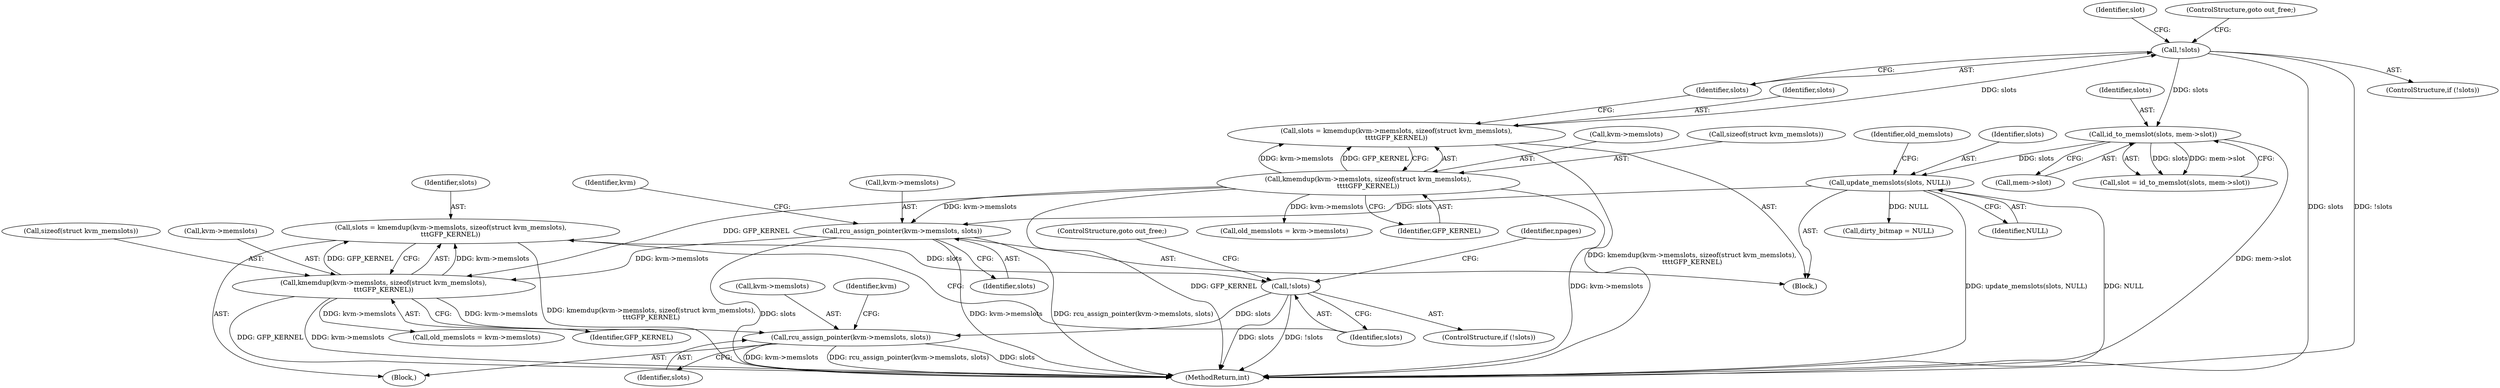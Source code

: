 digraph "0_linux_12d6e7538e2d418c08f082b1b44ffa5fb7270ed8@pointer" {
"1000462" [label="(Call,rcu_assign_pointer(kvm->memslots, slots))"];
"1000439" [label="(Call,kmemdup(kvm->memslots, sizeof(struct kvm_memslots),\n\t\t\tGFP_KERNEL))"];
"1000404" [label="(Call,rcu_assign_pointer(kvm->memslots, slots))"];
"1000373" [label="(Call,kmemdup(kvm->memslots, sizeof(struct kvm_memslots),\n\t\t\t\tGFP_KERNEL))"];
"1000396" [label="(Call,update_memslots(slots, NULL))"];
"1000386" [label="(Call,id_to_memslot(slots, mem->slot))"];
"1000381" [label="(Call,!slots)"];
"1000371" [label="(Call,slots = kmemdup(kvm->memslots, sizeof(struct kvm_memslots),\n\t\t\t\tGFP_KERNEL))"];
"1000447" [label="(Call,!slots)"];
"1000437" [label="(Call,slots = kmemdup(kvm->memslots, sizeof(struct kvm_memslots),\n\t\t\tGFP_KERNEL))"];
"1000388" [label="(Call,mem->slot)"];
"1000448" [label="(Identifier,slots)"];
"1000380" [label="(ControlStructure,if (!slots))"];
"1000443" [label="(Call,sizeof(struct kvm_memslots))"];
"1000385" [label="(Identifier,slot)"];
"1000439" [label="(Call,kmemdup(kvm->memslots, sizeof(struct kvm_memslots),\n\t\t\tGFP_KERNEL))"];
"1000470" [label="(Identifier,kvm)"];
"1000408" [label="(Identifier,slots)"];
"1000374" [label="(Call,kvm->memslots)"];
"1000116" [label="(Block,)"];
"1000396" [label="(Call,update_memslots(slots, NULL))"];
"1000499" [label="(MethodReturn,int)"];
"1000405" [label="(Call,kvm->memslots)"];
"1000449" [label="(ControlStructure,goto out_free;)"];
"1000437" [label="(Call,slots = kmemdup(kvm->memslots, sizeof(struct kvm_memslots),\n\t\t\tGFP_KERNEL))"];
"1000446" [label="(ControlStructure,if (!slots))"];
"1000399" [label="(Call,old_memslots = kvm->memslots)"];
"1000365" [label="(Block,)"];
"1000371" [label="(Call,slots = kmemdup(kvm->memslots, sizeof(struct kvm_memslots),\n\t\t\t\tGFP_KERNEL))"];
"1000463" [label="(Call,kvm->memslots)"];
"1000382" [label="(Identifier,slots)"];
"1000462" [label="(Call,rcu_assign_pointer(kvm->memslots, slots))"];
"1000377" [label="(Call,sizeof(struct kvm_memslots))"];
"1000381" [label="(Call,!slots)"];
"1000404" [label="(Call,rcu_assign_pointer(kvm->memslots, slots))"];
"1000379" [label="(Identifier,GFP_KERNEL)"];
"1000372" [label="(Identifier,slots)"];
"1000412" [label="(Identifier,kvm)"];
"1000440" [label="(Call,kvm->memslots)"];
"1000373" [label="(Call,kmemdup(kvm->memslots, sizeof(struct kvm_memslots),\n\t\t\t\tGFP_KERNEL))"];
"1000398" [label="(Identifier,NULL)"];
"1000397" [label="(Identifier,slots)"];
"1000386" [label="(Call,id_to_memslot(slots, mem->slot))"];
"1000400" [label="(Identifier,old_memslots)"];
"1000447" [label="(Call,!slots)"];
"1000445" [label="(Identifier,GFP_KERNEL)"];
"1000384" [label="(Call,slot = id_to_memslot(slots, mem->slot))"];
"1000383" [label="(ControlStructure,goto out_free;)"];
"1000452" [label="(Identifier,npages)"];
"1000466" [label="(Identifier,slots)"];
"1000438" [label="(Identifier,slots)"];
"1000457" [label="(Call,old_memslots = kvm->memslots)"];
"1000454" [label="(Call,dirty_bitmap = NULL)"];
"1000387" [label="(Identifier,slots)"];
"1000462" -> "1000116"  [label="AST: "];
"1000462" -> "1000466"  [label="CFG: "];
"1000463" -> "1000462"  [label="AST: "];
"1000466" -> "1000462"  [label="AST: "];
"1000470" -> "1000462"  [label="CFG: "];
"1000462" -> "1000499"  [label="DDG: kvm->memslots"];
"1000462" -> "1000499"  [label="DDG: rcu_assign_pointer(kvm->memslots, slots)"];
"1000462" -> "1000499"  [label="DDG: slots"];
"1000439" -> "1000462"  [label="DDG: kvm->memslots"];
"1000447" -> "1000462"  [label="DDG: slots"];
"1000439" -> "1000437"  [label="AST: "];
"1000439" -> "1000445"  [label="CFG: "];
"1000440" -> "1000439"  [label="AST: "];
"1000443" -> "1000439"  [label="AST: "];
"1000445" -> "1000439"  [label="AST: "];
"1000437" -> "1000439"  [label="CFG: "];
"1000439" -> "1000499"  [label="DDG: kvm->memslots"];
"1000439" -> "1000499"  [label="DDG: GFP_KERNEL"];
"1000439" -> "1000437"  [label="DDG: kvm->memslots"];
"1000439" -> "1000437"  [label="DDG: GFP_KERNEL"];
"1000404" -> "1000439"  [label="DDG: kvm->memslots"];
"1000373" -> "1000439"  [label="DDG: GFP_KERNEL"];
"1000439" -> "1000457"  [label="DDG: kvm->memslots"];
"1000404" -> "1000365"  [label="AST: "];
"1000404" -> "1000408"  [label="CFG: "];
"1000405" -> "1000404"  [label="AST: "];
"1000408" -> "1000404"  [label="AST: "];
"1000412" -> "1000404"  [label="CFG: "];
"1000404" -> "1000499"  [label="DDG: kvm->memslots"];
"1000404" -> "1000499"  [label="DDG: rcu_assign_pointer(kvm->memslots, slots)"];
"1000404" -> "1000499"  [label="DDG: slots"];
"1000373" -> "1000404"  [label="DDG: kvm->memslots"];
"1000396" -> "1000404"  [label="DDG: slots"];
"1000373" -> "1000371"  [label="AST: "];
"1000373" -> "1000379"  [label="CFG: "];
"1000374" -> "1000373"  [label="AST: "];
"1000377" -> "1000373"  [label="AST: "];
"1000379" -> "1000373"  [label="AST: "];
"1000371" -> "1000373"  [label="CFG: "];
"1000373" -> "1000499"  [label="DDG: GFP_KERNEL"];
"1000373" -> "1000499"  [label="DDG: kvm->memslots"];
"1000373" -> "1000371"  [label="DDG: kvm->memslots"];
"1000373" -> "1000371"  [label="DDG: GFP_KERNEL"];
"1000373" -> "1000399"  [label="DDG: kvm->memslots"];
"1000396" -> "1000365"  [label="AST: "];
"1000396" -> "1000398"  [label="CFG: "];
"1000397" -> "1000396"  [label="AST: "];
"1000398" -> "1000396"  [label="AST: "];
"1000400" -> "1000396"  [label="CFG: "];
"1000396" -> "1000499"  [label="DDG: update_memslots(slots, NULL)"];
"1000396" -> "1000499"  [label="DDG: NULL"];
"1000386" -> "1000396"  [label="DDG: slots"];
"1000396" -> "1000454"  [label="DDG: NULL"];
"1000386" -> "1000384"  [label="AST: "];
"1000386" -> "1000388"  [label="CFG: "];
"1000387" -> "1000386"  [label="AST: "];
"1000388" -> "1000386"  [label="AST: "];
"1000384" -> "1000386"  [label="CFG: "];
"1000386" -> "1000499"  [label="DDG: mem->slot"];
"1000386" -> "1000384"  [label="DDG: slots"];
"1000386" -> "1000384"  [label="DDG: mem->slot"];
"1000381" -> "1000386"  [label="DDG: slots"];
"1000381" -> "1000380"  [label="AST: "];
"1000381" -> "1000382"  [label="CFG: "];
"1000382" -> "1000381"  [label="AST: "];
"1000383" -> "1000381"  [label="CFG: "];
"1000385" -> "1000381"  [label="CFG: "];
"1000381" -> "1000499"  [label="DDG: slots"];
"1000381" -> "1000499"  [label="DDG: !slots"];
"1000371" -> "1000381"  [label="DDG: slots"];
"1000371" -> "1000365"  [label="AST: "];
"1000372" -> "1000371"  [label="AST: "];
"1000382" -> "1000371"  [label="CFG: "];
"1000371" -> "1000499"  [label="DDG: kmemdup(kvm->memslots, sizeof(struct kvm_memslots),\n\t\t\t\tGFP_KERNEL)"];
"1000447" -> "1000446"  [label="AST: "];
"1000447" -> "1000448"  [label="CFG: "];
"1000448" -> "1000447"  [label="AST: "];
"1000449" -> "1000447"  [label="CFG: "];
"1000452" -> "1000447"  [label="CFG: "];
"1000447" -> "1000499"  [label="DDG: !slots"];
"1000447" -> "1000499"  [label="DDG: slots"];
"1000437" -> "1000447"  [label="DDG: slots"];
"1000437" -> "1000116"  [label="AST: "];
"1000438" -> "1000437"  [label="AST: "];
"1000448" -> "1000437"  [label="CFG: "];
"1000437" -> "1000499"  [label="DDG: kmemdup(kvm->memslots, sizeof(struct kvm_memslots),\n\t\t\tGFP_KERNEL)"];
}
